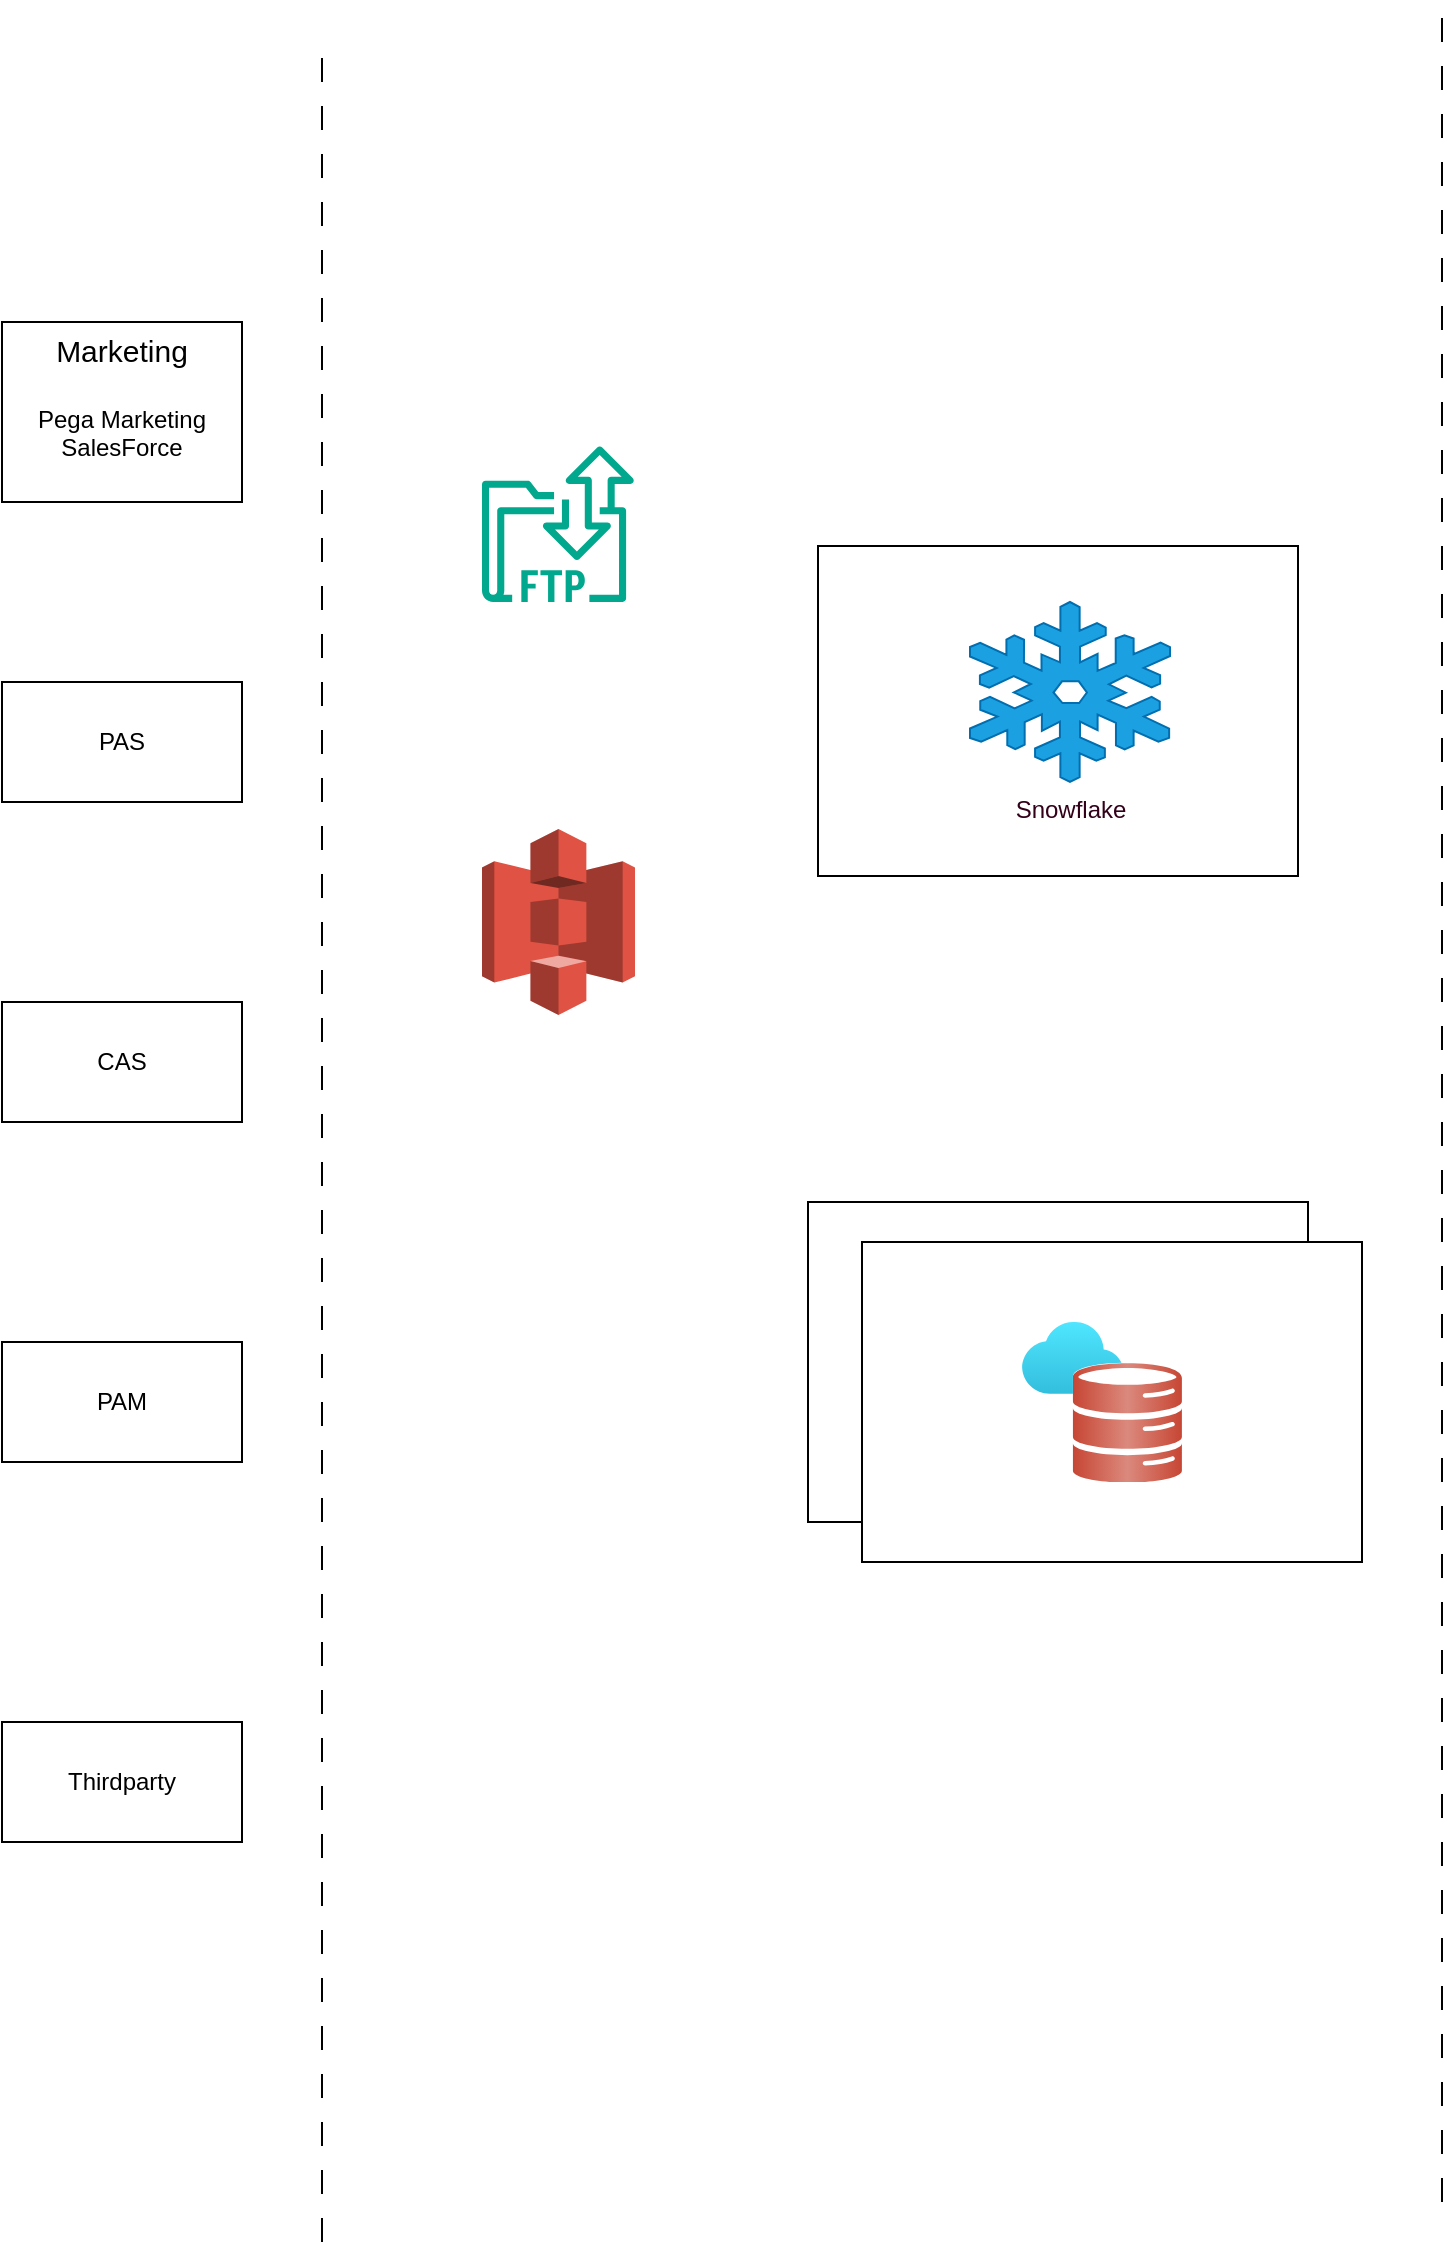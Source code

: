 <mxfile version="26.0.14">
  <diagram name="Page-1" id="NFFxarhEMAOD1l_7tfLz">
    <mxGraphModel dx="1424" dy="1881" grid="1" gridSize="10" guides="1" tooltips="1" connect="1" arrows="1" fold="1" page="1" pageScale="1" pageWidth="850" pageHeight="1100" background="light-dark(#ffffff, #121212)" math="0" shadow="0">
      <root>
        <mxCell id="0" />
        <mxCell id="1" parent="0" />
        <mxCell id="sHkjBtiZ9pyr3r2fbtkL-1" value="&lt;font style=&quot;font-size: 15px;&quot;&gt;Marketing&lt;/font&gt;&lt;div&gt;&lt;span style=&quot;font-size: 15px;&quot;&gt;&lt;br&gt;&lt;/span&gt;Pega Marketing&lt;div&gt;SalesForce&lt;br&gt;&lt;div&gt;&lt;br&gt;&lt;/div&gt;&lt;/div&gt;&lt;/div&gt;" style="rounded=0;whiteSpace=wrap;html=1;" parent="1" vertex="1">
          <mxGeometry x="40" y="140" width="120" height="90" as="geometry" />
        </mxCell>
        <mxCell id="sHkjBtiZ9pyr3r2fbtkL-3" value="" style="endArrow=none;html=1;rounded=0;dashed=1;dashPattern=12 12;" parent="1" edge="1">
          <mxGeometry width="50" height="50" relative="1" as="geometry">
            <mxPoint x="200" y="1100" as="sourcePoint" />
            <mxPoint x="200" as="targetPoint" />
          </mxGeometry>
        </mxCell>
        <mxCell id="sHkjBtiZ9pyr3r2fbtkL-5" value="" style="endArrow=none;html=1;rounded=0;dashed=1;dashPattern=12 12;" parent="1" edge="1">
          <mxGeometry width="50" height="50" relative="1" as="geometry">
            <mxPoint x="760" y="1080" as="sourcePoint" />
            <mxPoint x="760" y="-20" as="targetPoint" />
          </mxGeometry>
        </mxCell>
        <mxCell id="sHkjBtiZ9pyr3r2fbtkL-7" value="PAS" style="rounded=0;whiteSpace=wrap;html=1;" parent="1" vertex="1">
          <mxGeometry x="40" y="320" width="120" height="60" as="geometry" />
        </mxCell>
        <mxCell id="sHkjBtiZ9pyr3r2fbtkL-9" value="CAS" style="rounded=0;whiteSpace=wrap;html=1;" parent="1" vertex="1">
          <mxGeometry x="40" y="480" width="120" height="60" as="geometry" />
        </mxCell>
        <mxCell id="sHkjBtiZ9pyr3r2fbtkL-11" value="" style="rounded=0;whiteSpace=wrap;html=1;" parent="1" vertex="1">
          <mxGeometry x="448" y="252" width="240" height="165" as="geometry" />
        </mxCell>
        <mxCell id="sHkjBtiZ9pyr3r2fbtkL-18" value="&lt;font style=&quot;color: rgb(51, 0, 26);&quot;&gt;Snowflake&lt;/font&gt;" style="shape=mxgraph.signs.nature.snowflake;html=1;pointerEvents=1;fillColor=#1ba1e2;strokeColor=#006EAF;verticalLabelPosition=bottom;verticalAlign=top;align=center;fontColor=#ffffff;" parent="1" vertex="1">
          <mxGeometry x="524" y="280" width="100" height="90" as="geometry" />
        </mxCell>
        <mxCell id="sHkjBtiZ9pyr3r2fbtkL-21" value="" style="rounded=0;whiteSpace=wrap;html=1;" parent="1" vertex="1">
          <mxGeometry x="443" y="580" width="250" height="160" as="geometry" />
        </mxCell>
        <mxCell id="sHkjBtiZ9pyr3r2fbtkL-20" value="" style="image;aspect=fixed;html=1;points=[];align=center;fontSize=12;image=img/lib/azure2/databases/Oracle_Database.svg;" parent="1" vertex="1">
          <mxGeometry x="538" y="606" width="80" height="80" as="geometry" />
        </mxCell>
        <mxCell id="sHkjBtiZ9pyr3r2fbtkL-22" value="" style="dashed=0;outlineConnect=0;html=1;align=center;labelPosition=center;verticalLabelPosition=bottom;verticalAlign=top;shape=mxgraph.weblogos.oracle;fillColor=#FF0000;strokeColor=none" parent="1" vertex="1">
          <mxGeometry x="538" y="696" width="90" height="23" as="geometry" />
        </mxCell>
        <mxCell id="sHkjBtiZ9pyr3r2fbtkL-23" value="" style="sketch=0;outlineConnect=0;fontColor=#232F3E;gradientColor=none;fillColor=#01A88D;strokeColor=none;dashed=0;verticalLabelPosition=bottom;verticalAlign=top;align=center;html=1;fontSize=12;fontStyle=0;aspect=fixed;shape=mxgraph.aws4.transfer_for_ftp_resource;" parent="1" vertex="1">
          <mxGeometry x="280" y="202" width="76" height="78" as="geometry" />
        </mxCell>
        <mxCell id="sHkjBtiZ9pyr3r2fbtkL-24" value="" style="outlineConnect=0;dashed=0;verticalLabelPosition=bottom;verticalAlign=top;align=center;html=1;shape=mxgraph.aws3.s3;fillColor=#E05243;gradientColor=none;" parent="1" vertex="1">
          <mxGeometry x="280" y="393.5" width="76.5" height="93" as="geometry" />
        </mxCell>
        <mxCell id="sHkjBtiZ9pyr3r2fbtkL-26" value="PAM" style="rounded=0;whiteSpace=wrap;html=1;" parent="1" vertex="1">
          <mxGeometry x="40" y="650" width="120" height="60" as="geometry" />
        </mxCell>
        <mxCell id="sHkjBtiZ9pyr3r2fbtkL-27" value="Thirdparty" style="rounded=0;whiteSpace=wrap;html=1;" parent="1" vertex="1">
          <mxGeometry x="40" y="840" width="120" height="60" as="geometry" />
        </mxCell>
        <mxCell id="S_4lvxrQqi3IWSEH-Hi--3" value="" style="rounded=0;whiteSpace=wrap;html=1;" vertex="1" parent="1">
          <mxGeometry x="470" y="600" width="250" height="160" as="geometry" />
        </mxCell>
        <mxCell id="S_4lvxrQqi3IWSEH-Hi--4" value="" style="image;aspect=fixed;html=1;points=[];align=center;fontSize=12;image=img/lib/azure2/databases/Oracle_Database.svg;" vertex="1" parent="1">
          <mxGeometry x="550" y="640" width="80" height="80" as="geometry" />
        </mxCell>
      </root>
    </mxGraphModel>
  </diagram>
</mxfile>
